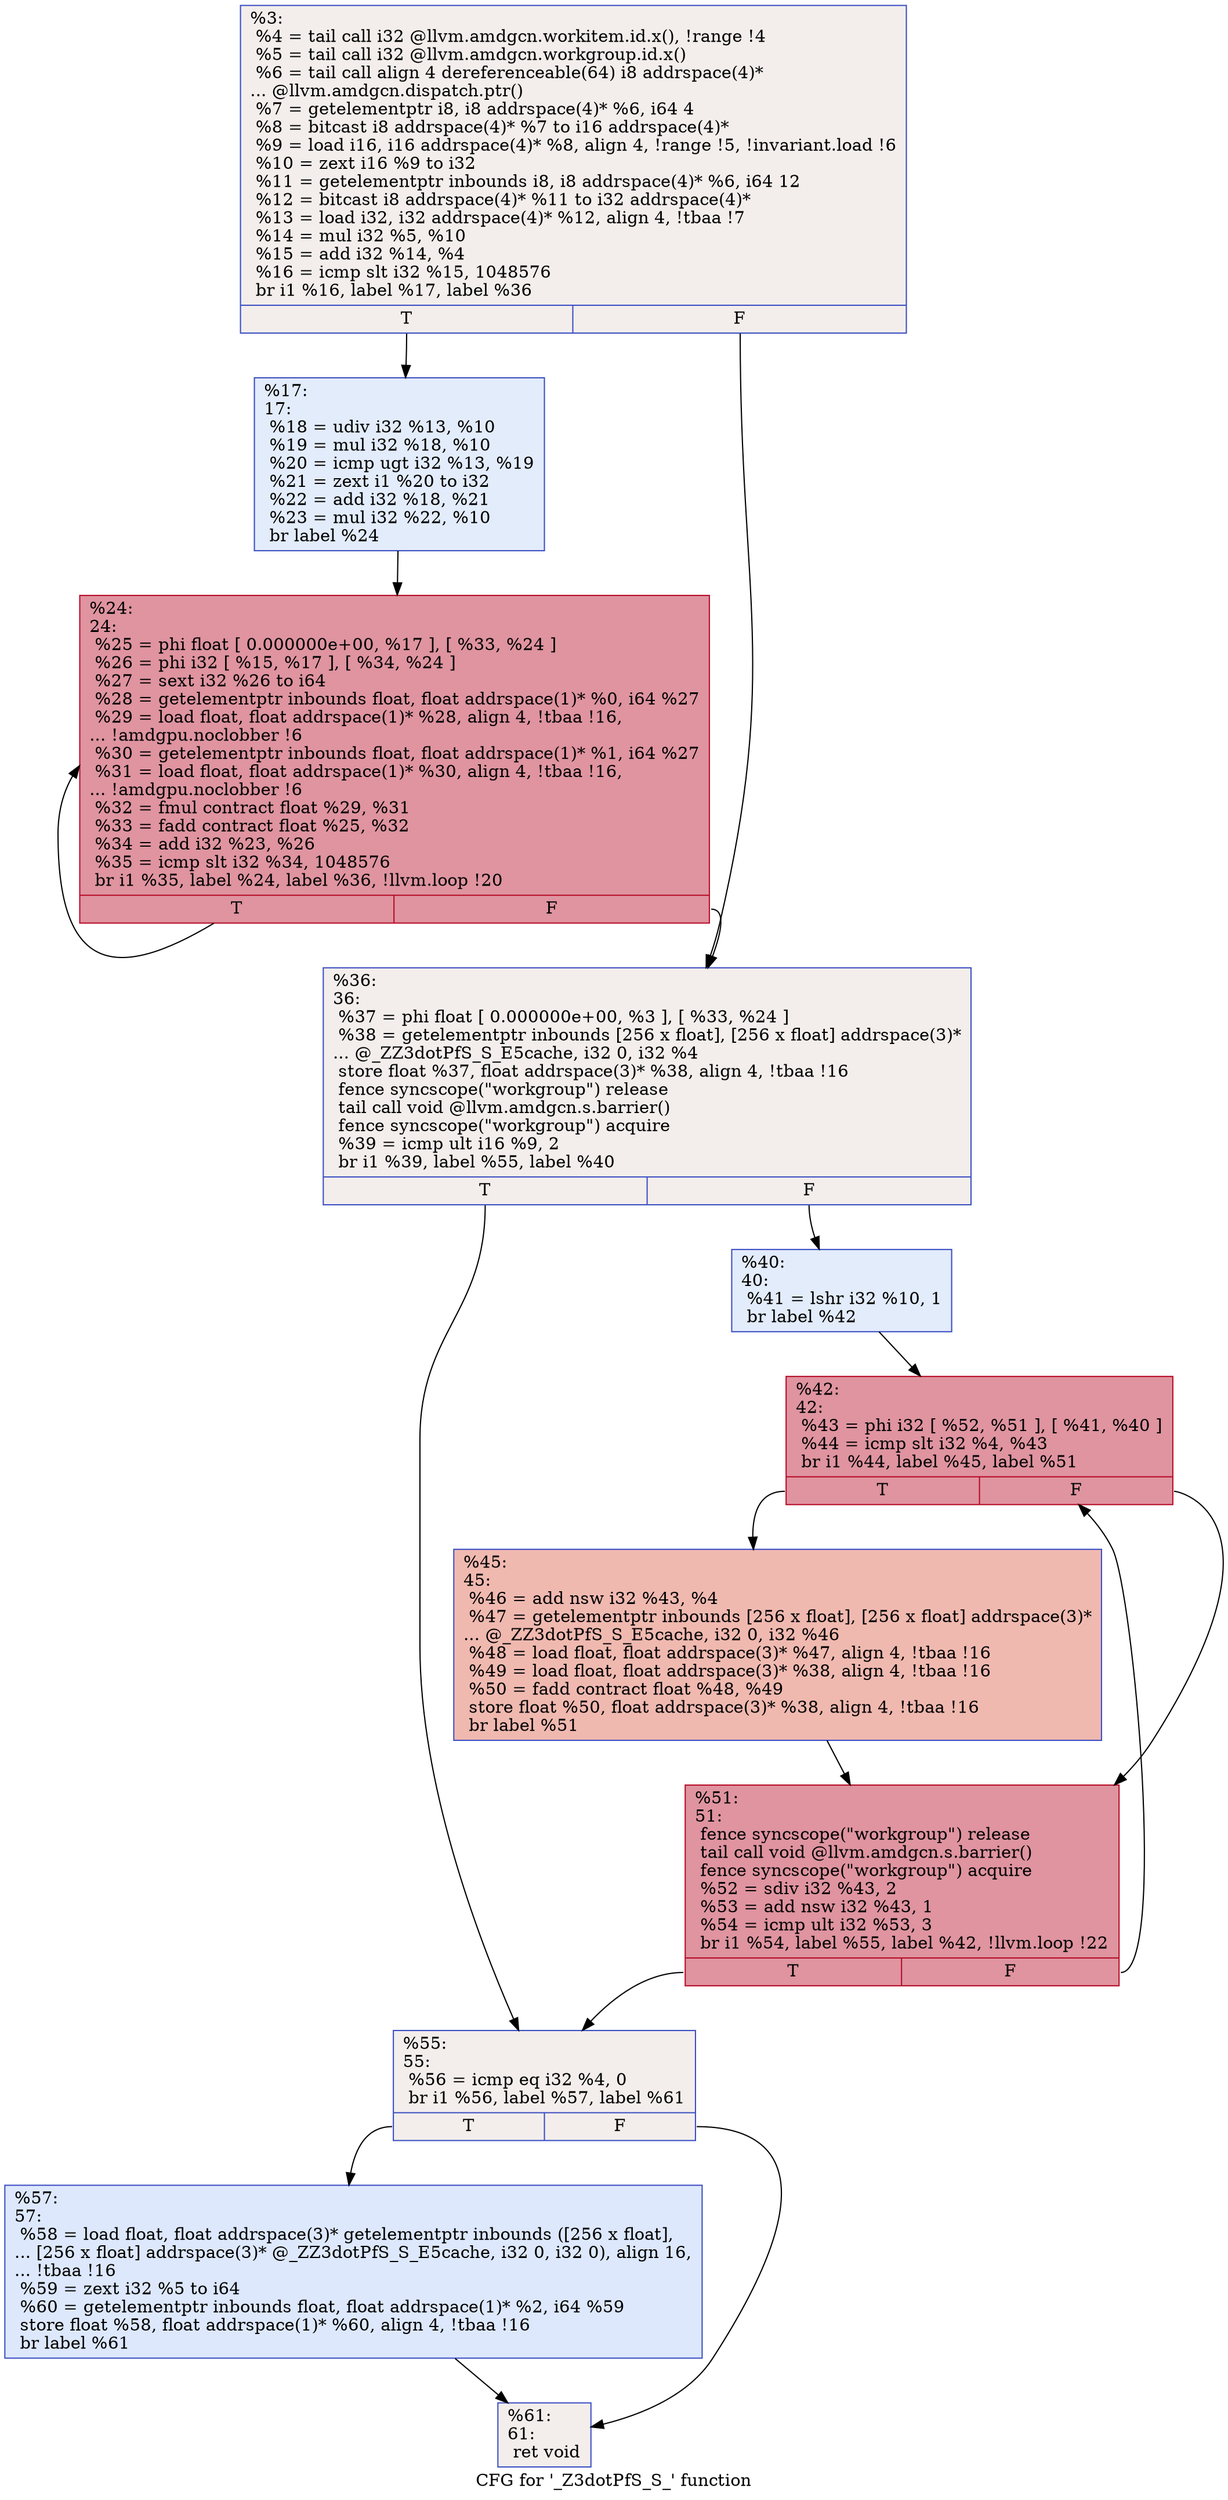 digraph "CFG for '_Z3dotPfS_S_' function" {
	label="CFG for '_Z3dotPfS_S_' function";

	Node0x5e21890 [shape=record,color="#3d50c3ff", style=filled, fillcolor="#e3d9d370",label="{%3:\l  %4 = tail call i32 @llvm.amdgcn.workitem.id.x(), !range !4\l  %5 = tail call i32 @llvm.amdgcn.workgroup.id.x()\l  %6 = tail call align 4 dereferenceable(64) i8 addrspace(4)*\l... @llvm.amdgcn.dispatch.ptr()\l  %7 = getelementptr i8, i8 addrspace(4)* %6, i64 4\l  %8 = bitcast i8 addrspace(4)* %7 to i16 addrspace(4)*\l  %9 = load i16, i16 addrspace(4)* %8, align 4, !range !5, !invariant.load !6\l  %10 = zext i16 %9 to i32\l  %11 = getelementptr inbounds i8, i8 addrspace(4)* %6, i64 12\l  %12 = bitcast i8 addrspace(4)* %11 to i32 addrspace(4)*\l  %13 = load i32, i32 addrspace(4)* %12, align 4, !tbaa !7\l  %14 = mul i32 %5, %10\l  %15 = add i32 %14, %4\l  %16 = icmp slt i32 %15, 1048576\l  br i1 %16, label %17, label %36\l|{<s0>T|<s1>F}}"];
	Node0x5e21890:s0 -> Node0x5e22630;
	Node0x5e21890:s1 -> Node0x5e231f0;
	Node0x5e22630 [shape=record,color="#3d50c3ff", style=filled, fillcolor="#bfd3f670",label="{%17:\l17:                                               \l  %18 = udiv i32 %13, %10\l  %19 = mul i32 %18, %10\l  %20 = icmp ugt i32 %13, %19\l  %21 = zext i1 %20 to i32\l  %22 = add i32 %18, %21\l  %23 = mul i32 %22, %10\l  br label %24\l}"];
	Node0x5e22630 -> Node0x5e24020;
	Node0x5e24020 [shape=record,color="#b70d28ff", style=filled, fillcolor="#b70d2870",label="{%24:\l24:                                               \l  %25 = phi float [ 0.000000e+00, %17 ], [ %33, %24 ]\l  %26 = phi i32 [ %15, %17 ], [ %34, %24 ]\l  %27 = sext i32 %26 to i64\l  %28 = getelementptr inbounds float, float addrspace(1)* %0, i64 %27\l  %29 = load float, float addrspace(1)* %28, align 4, !tbaa !16,\l... !amdgpu.noclobber !6\l  %30 = getelementptr inbounds float, float addrspace(1)* %1, i64 %27\l  %31 = load float, float addrspace(1)* %30, align 4, !tbaa !16,\l... !amdgpu.noclobber !6\l  %32 = fmul contract float %29, %31\l  %33 = fadd contract float %25, %32\l  %34 = add i32 %23, %26\l  %35 = icmp slt i32 %34, 1048576\l  br i1 %35, label %24, label %36, !llvm.loop !20\l|{<s0>T|<s1>F}}"];
	Node0x5e24020:s0 -> Node0x5e24020;
	Node0x5e24020:s1 -> Node0x5e231f0;
	Node0x5e231f0 [shape=record,color="#3d50c3ff", style=filled, fillcolor="#e3d9d370",label="{%36:\l36:                                               \l  %37 = phi float [ 0.000000e+00, %3 ], [ %33, %24 ]\l  %38 = getelementptr inbounds [256 x float], [256 x float] addrspace(3)*\l... @_ZZ3dotPfS_S_E5cache, i32 0, i32 %4\l  store float %37, float addrspace(3)* %38, align 4, !tbaa !16\l  fence syncscope(\"workgroup\") release\l  tail call void @llvm.amdgcn.s.barrier()\l  fence syncscope(\"workgroup\") acquire\l  %39 = icmp ult i16 %9, 2\l  br i1 %39, label %55, label %40\l|{<s0>T|<s1>F}}"];
	Node0x5e231f0:s0 -> Node0x5e267c0;
	Node0x5e231f0:s1 -> Node0x5e26850;
	Node0x5e26850 [shape=record,color="#3d50c3ff", style=filled, fillcolor="#bfd3f670",label="{%40:\l40:                                               \l  %41 = lshr i32 %10, 1\l  br label %42\l}"];
	Node0x5e26850 -> Node0x5e26a50;
	Node0x5e26a50 [shape=record,color="#b70d28ff", style=filled, fillcolor="#b70d2870",label="{%42:\l42:                                               \l  %43 = phi i32 [ %52, %51 ], [ %41, %40 ]\l  %44 = icmp slt i32 %4, %43\l  br i1 %44, label %45, label %51\l|{<s0>T|<s1>F}}"];
	Node0x5e26a50:s0 -> Node0x5e26d10;
	Node0x5e26a50:s1 -> Node0x5e26b40;
	Node0x5e26d10 [shape=record,color="#3d50c3ff", style=filled, fillcolor="#de614d70",label="{%45:\l45:                                               \l  %46 = add nsw i32 %43, %4\l  %47 = getelementptr inbounds [256 x float], [256 x float] addrspace(3)*\l... @_ZZ3dotPfS_S_E5cache, i32 0, i32 %46\l  %48 = load float, float addrspace(3)* %47, align 4, !tbaa !16\l  %49 = load float, float addrspace(3)* %38, align 4, !tbaa !16\l  %50 = fadd contract float %48, %49\l  store float %50, float addrspace(3)* %38, align 4, !tbaa !16\l  br label %51\l}"];
	Node0x5e26d10 -> Node0x5e26b40;
	Node0x5e26b40 [shape=record,color="#b70d28ff", style=filled, fillcolor="#b70d2870",label="{%51:\l51:                                               \l  fence syncscope(\"workgroup\") release\l  tail call void @llvm.amdgcn.s.barrier()\l  fence syncscope(\"workgroup\") acquire\l  %52 = sdiv i32 %43, 2\l  %53 = add nsw i32 %43, 1\l  %54 = icmp ult i32 %53, 3\l  br i1 %54, label %55, label %42, !llvm.loop !22\l|{<s0>T|<s1>F}}"];
	Node0x5e26b40:s0 -> Node0x5e267c0;
	Node0x5e26b40:s1 -> Node0x5e26a50;
	Node0x5e267c0 [shape=record,color="#3d50c3ff", style=filled, fillcolor="#e3d9d370",label="{%55:\l55:                                               \l  %56 = icmp eq i32 %4, 0\l  br i1 %56, label %57, label %61\l|{<s0>T|<s1>F}}"];
	Node0x5e267c0:s0 -> Node0x5e277a0;
	Node0x5e267c0:s1 -> Node0x5e277f0;
	Node0x5e277a0 [shape=record,color="#3d50c3ff", style=filled, fillcolor="#b2ccfb70",label="{%57:\l57:                                               \l  %58 = load float, float addrspace(3)* getelementptr inbounds ([256 x float],\l... [256 x float] addrspace(3)* @_ZZ3dotPfS_S_E5cache, i32 0, i32 0), align 16,\l... !tbaa !16\l  %59 = zext i32 %5 to i64\l  %60 = getelementptr inbounds float, float addrspace(1)* %2, i64 %59\l  store float %58, float addrspace(1)* %60, align 4, !tbaa !16\l  br label %61\l}"];
	Node0x5e277a0 -> Node0x5e277f0;
	Node0x5e277f0 [shape=record,color="#3d50c3ff", style=filled, fillcolor="#e3d9d370",label="{%61:\l61:                                               \l  ret void\l}"];
}
